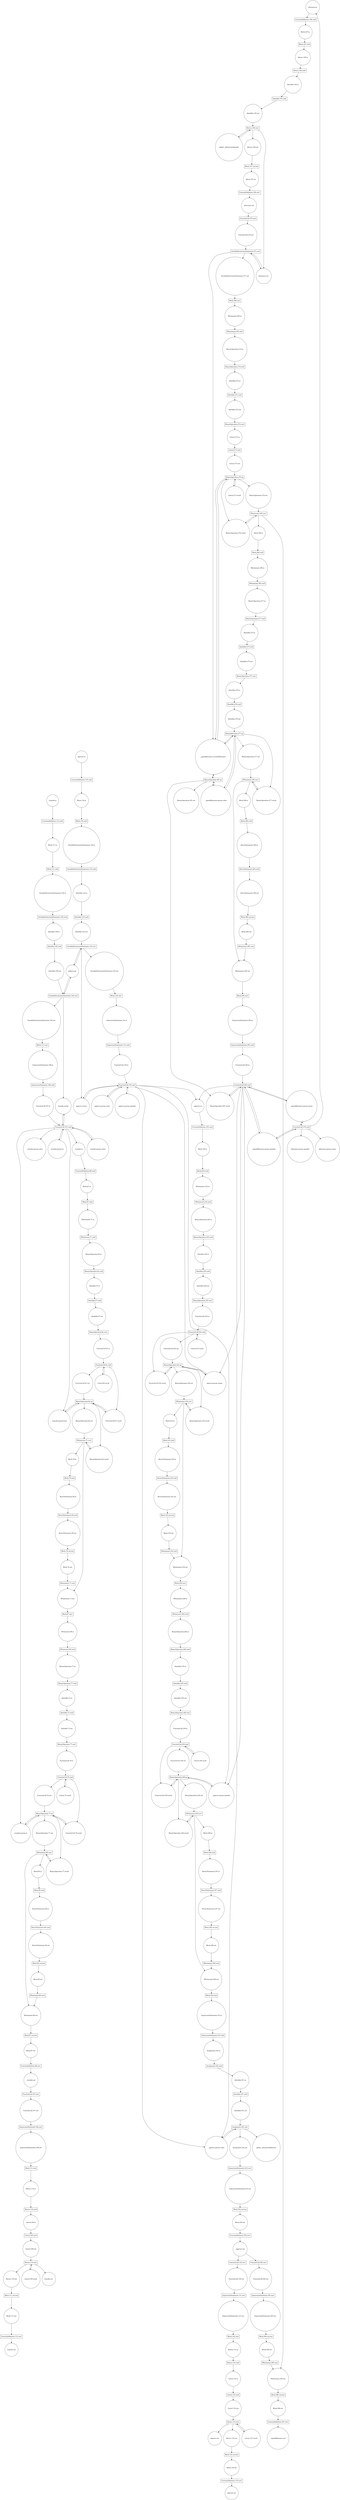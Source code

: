 digraph G {
0[shape=circle, label="allowance.in"];
1[shape=box, label="FunctionDefinition.148.con0"];
2[shape=circle, label="Block.147.in"];
3[shape=box, label="Block.147.con0"];
4[shape=circle, label="Return.146.in"];
5[shape=box, label="Return.146.con0"];
6[shape=circle, label="Identifier.145.in"];
7[shape=box, label="Identifier.145.con0"];
8[shape=circle, label="Identifier.145.out"];
9[shape=box, label="Return.146.con1"];
10[shape=circle, label="Return.146.out"];
11[shape=box, label="Block.147.con.last"];
12[shape=circle, label="Block.147.out"];
13[shape=box, label="FunctionDefinition.148.con1"];
14[shape=circle, label="allowance.out"];
15[shape=box, label="FunctionCall.270.con1"];
16[shape=circle, label="FunctionCall.270.out"];
17[shape=box, label="VariableDeclarationStatement.271.con1"];
18[shape=circle, label="VariableDeclarationStatement.271.out"];
19[shape=box, label="Block.296.con1"];
20[shape=circle, label="IfStatement.295.in"];
21[shape=box, label="IfStatement.295.con0"];
22[shape=circle, label="BinaryOperation.274.in"];
23[shape=box, label="BinaryOperation.274.con0"];
24[shape=circle, label="Identifier.272.in"];
25[shape=box, label="Identifier.272.con0"];
26[shape=circle, label="Identifier.272.out"];
27[shape=box, label="BinaryOperation.274.con1"];
28[shape=circle, label="Literal.273.in"];
29[shape=box, label="Literal.273.con0"];
30[shape=circle, label="Literal.273.out"];
31[shape=box, label="BinaryOperation.274.op"];
32[shape=circle, label="BinaryOperation.274.out"];
33[shape=box, label="IfStatement.295.con1"];
34[shape=circle, label="BinaryOperation.274.result"];
35[shape=circle, label="Block.294.in"];
36[shape=box, label="Block.294.con0"];
37[shape=circle, label="IfStatement.285.in"];
38[shape=box, label="IfStatement.285.con0"];
39[shape=circle, label="BinaryOperation.277.in"];
40[shape=box, label="BinaryOperation.277.con0"];
41[shape=circle, label="Identifier.275.in"];
42[shape=box, label="Identifier.275.con0"];
43[shape=circle, label="Identifier.275.out"];
44[shape=box, label="BinaryOperation.277.con1"];
45[shape=circle, label="Identifier.276.in"];
46[shape=box, label="Identifier.276.con0"];
47[shape=circle, label="Identifier.276.out"];
48[shape=box, label="BinaryOperation.277.op"];
49[shape=circle, label="BinaryOperation.277.out"];
50[shape=box, label="IfStatement.285.con1"];
51[shape=circle, label="BinaryOperation.277.result"];
52[shape=circle, label="Block.284.in"];
53[shape=box, label="Block.284.con0"];
54[shape=circle, label="RevertStatement.283.in"];
55[shape=box, label="RevertStatement.283.con0"];
56[shape=circle, label="RevertStatement.283.out"];
57[shape=box, label="Block.284.con.last"];
58[shape=circle, label="Block.284.out"];
59[shape=box, label="IfStatement.285.con2"];
60[shape=circle, label="IfStatement.285.out"];
61[shape=box, label="Block.294.con1"];
62[shape=circle, label="ExpressionStatement.293.in"];
63[shape=box, label="ExpressionStatement.293.con0"];
64[shape=circle, label="FunctionCall.292.in"];
65[shape=box, label="FunctionCall.292.con0"];
66[shape=circle, label="_approve.in"];
67[shape=box, label="FunctionDefinition.255.con0"];
68[shape=circle, label="Block.254.in"];
69[shape=box, label="Block.254.con0"];
70[shape=circle, label="IfStatement.234.in"];
71[shape=box, label="IfStatement.234.con0"];
72[shape=circle, label="BinaryOperation.225.in"];
73[shape=box, label="BinaryOperation.225.con0"];
74[shape=circle, label="Identifier.220.in"];
75[shape=box, label="Identifier.220.con0"];
76[shape=circle, label="Identifier.220.out"];
77[shape=box, label="BinaryOperation.225.con1"];
78[shape=circle, label="FunctionCall.224.in"];
79[shape=box, label="FunctionCall.224.con0"];
80[shape=circle, label="FunctionCall.224.out"];
81[shape=box, label="BinaryOperation.225.op"];
82[shape=circle, label="BinaryOperation.225.out"];
83[shape=box, label="IfStatement.234.con1"];
84[shape=circle, label="BinaryOperation.225.result"];
85[shape=circle, label="Block.233.in"];
86[shape=box, label="Block.233.con0"];
87[shape=circle, label="RevertStatement.232.in"];
88[shape=box, label="RevertStatement.232.con0"];
89[shape=circle, label="RevertStatement.232.out"];
90[shape=box, label="Block.233.con.last"];
91[shape=circle, label="Block.233.out"];
92[shape=box, label="IfStatement.234.con2"];
93[shape=circle, label="IfStatement.234.out"];
94[shape=box, label="Block.254.con1"];
95[shape=circle, label="IfStatement.249.in"];
96[shape=box, label="IfStatement.249.con0"];
97[shape=circle, label="BinaryOperation.240.in"];
98[shape=box, label="BinaryOperation.240.con0"];
99[shape=circle, label="Identifier.235.in"];
100[shape=box, label="Identifier.235.con0"];
101[shape=circle, label="Identifier.235.out"];
102[shape=box, label="BinaryOperation.240.con1"];
103[shape=circle, label="FunctionCall.239.in"];
104[shape=box, label="FunctionCall.239.con0"];
105[shape=circle, label="FunctionCall.239.out"];
106[shape=box, label="BinaryOperation.240.op"];
107[shape=circle, label="BinaryOperation.240.out"];
108[shape=box, label="IfStatement.249.con1"];
109[shape=circle, label="BinaryOperation.240.result"];
110[shape=circle, label="Block.248.in"];
111[shape=box, label="Block.248.con0"];
112[shape=circle, label="RevertStatement.247.in"];
113[shape=box, label="RevertStatement.247.con0"];
114[shape=circle, label="RevertStatement.247.out"];
115[shape=box, label="Block.248.con.last"];
116[shape=circle, label="Block.248.out"];
117[shape=box, label="IfStatement.249.con2"];
118[shape=circle, label="IfStatement.249.out"];
119[shape=box, label="Block.254.con2"];
120[shape=circle, label="ExpressionStatement.253.in"];
121[shape=box, label="ExpressionStatement.253.con0"];
122[shape=circle, label="Assignment.252.in"];
123[shape=box, label="Assignment.252.con0"];
124[shape=circle, label="Identifier.251.in"];
125[shape=box, label="Identifier.251.con0"];
126[shape=circle, label="Identifier.251.out"];
127[shape=box, label="Assignment.252.con1"];
128[shape=circle, label="global._allowancesReceiver"];
129[shape=circle, label="_approve.param.value"];
130[shape=circle, label="Assignment.252.out"];
131[shape=box, label="ExpressionStatement.253.con1"];
132[shape=circle, label="ExpressionStatement.253.out"];
133[shape=box, label="Block.254.con.last"];
134[shape=circle, label="Block.254.out"];
135[shape=box, label="FunctionDefinition.255.con1"];
136[shape=circle, label="_approve.out"];
137[shape=box, label="FunctionCall.130.con1"];
138[shape=circle, label="FunctionCall.130.out"];
139[shape=box, label="ExpressionStatement.131.con1"];
140[shape=circle, label="ExpressionStatement.131.out"];
141[shape=box, label="Block.134.con2"];
142[shape=circle, label="Return.133.in"];
143[shape=box, label="Return.133.con0"];
144[shape=circle, label="Literal.132.in"];
145[shape=box, label="Literal.132.con0"];
146[shape=circle, label="Literal.132.out"];
147[shape=box, label="Return.133.con1"];
148[shape=circle, label="Return.133.out"];
149[shape=box, label="Block.134.con.last"];
150[shape=circle, label="Block.134.out"];
151[shape=box, label="FunctionDefinition.135.con1"];
152[shape=circle, label="approve.out"];
153[shape=circle, label="Literal.132.result"];
154[shape=circle, label="approve.ret."];
155[shape=box, label="FunctionCall.292.con1"];
156[shape=circle, label="FunctionCall.292.out"];
157[shape=box, label="ExpressionStatement.293.con1"];
158[shape=circle, label="ExpressionStatement.293.out"];
159[shape=box, label="Block.294.con.last"];
160[shape=circle, label="Block.294.out"];
161[shape=box, label="IfStatement.295.con2"];
162[shape=circle, label="IfStatement.295.out"];
163[shape=box, label="Block.296.con.last"];
164[shape=circle, label="Block.296.out"];
165[shape=box, label="FunctionDefinition.297.con1"];
166[shape=circle, label="_spendAllowance.out"];
167[shape=circle, label="_approve.param.spender"];
168[shape=circle, label="FunctionCall.239.result"];
169[shape=circle, label="Literal.238.result"];
170[shape=circle, label="_approve.param.owner"];
171[shape=circle, label="FunctionCall.224.result"];
172[shape=circle, label="Literal.223.result"];
173[shape=circle, label="_spendAllowance.param.owner"];
174[shape=box, label="FunctionCall.270.con0"];
175[shape=circle, label="allowance.param.owner"];
176[shape=circle, label="_spendAllowance.param.spender"];
177[shape=circle, label="allowance.param.spender"];
178[shape=circle, label="BinaryOperation.291.result"];
179[shape=circle, label="_spendAllowance.currentAllowance"];
180[shape=box, label="BinaryOperation.291.op"];
181[shape=circle, label="BinaryOperation.291.out"];
182[shape=circle, label="_spendAllowance.param.value"];
183[shape=circle, label="Literal.273.result"];
184[shape=circle, label="allowance.ret."];
185[shape=circle, label="global._allowancesSpender"];
186[shape=circle, label="approve.in"];
187[shape=box, label="FunctionDefinition.135.con0"];
188[shape=circle, label="Block.134.in"];
189[shape=box, label="Block.134.con0"];
190[shape=circle, label="VariableDeclarationStatement.125.in"];
191[shape=box, label="VariableDeclarationStatement.125.con0"];
192[shape=circle, label="Identifier.123.in"];
193[shape=box, label="Identifier.123.con0"];
194[shape=circle, label="Identifier.123.out"];
195[shape=box, label="VariableDeclarationStatement.125.con1"];
196[shape=circle, label="VariableDeclarationStatement.125.out"];
197[shape=box, label="Block.134.con1"];
198[shape=circle, label="ExpressionStatement.131.in"];
199[shape=box, label="ExpressionStatement.131.con0"];
200[shape=circle, label="FunctionCall.130.in"];
201[shape=box, label="FunctionCall.130.con0"];
202[shape=circle, label="approve.owner"];
203[shape=circle, label="approve.param.spender"];
204[shape=circle, label="approve.param.value"];
205[shape=circle, label="global.msg"];
206[shape=box, label="VariableDeclarationStatement.102.con1"];
207[shape=circle, label="VariableDeclarationStatement.102.out"];
208[shape=box, label="Block.111.con1"];
209[shape=circle, label="ExpressionStatement.108.in"];
210[shape=box, label="ExpressionStatement.108.con0"];
211[shape=circle, label="FunctionCall.107.in"];
212[shape=box, label="FunctionCall.107.con0"];
213[shape=circle, label="_transfer.in"];
214[shape=box, label="FunctionDefinition.88.con0"];
215[shape=circle, label="Block.87.in"];
216[shape=box, label="Block.87.con0"];
217[shape=circle, label="IfStatement.71.in"];
218[shape=box, label="IfStatement.71.con0"];
219[shape=circle, label="BinaryOperation.62.in"];
220[shape=box, label="BinaryOperation.62.con0"];
221[shape=circle, label="Identifier.57.in"];
222[shape=box, label="Identifier.57.con0"];
223[shape=circle, label="Identifier.57.out"];
224[shape=box, label="BinaryOperation.62.con1"];
225[shape=circle, label="FunctionCall.61.in"];
226[shape=box, label="FunctionCall.61.con0"];
227[shape=circle, label="FunctionCall.61.out"];
228[shape=box, label="BinaryOperation.62.op"];
229[shape=circle, label="BinaryOperation.62.out"];
230[shape=box, label="IfStatement.71.con1"];
231[shape=circle, label="BinaryOperation.62.result"];
232[shape=circle, label="Block.70.in"];
233[shape=box, label="Block.70.con0"];
234[shape=circle, label="RevertStatement.69.in"];
235[shape=box, label="RevertStatement.69.con0"];
236[shape=circle, label="RevertStatement.69.out"];
237[shape=box, label="Block.70.con.last"];
238[shape=circle, label="Block.70.out"];
239[shape=box, label="IfStatement.71.con2"];
240[shape=circle, label="IfStatement.71.out"];
241[shape=box, label="Block.87.con1"];
242[shape=circle, label="IfStatement.86.in"];
243[shape=box, label="IfStatement.86.con0"];
244[shape=circle, label="BinaryOperation.77.in"];
245[shape=box, label="BinaryOperation.77.con0"];
246[shape=circle, label="Identifier.72.in"];
247[shape=box, label="Identifier.72.con0"];
248[shape=circle, label="Identifier.72.out"];
249[shape=box, label="BinaryOperation.77.con1"];
250[shape=circle, label="FunctionCall.76.in"];
251[shape=box, label="FunctionCall.76.con0"];
252[shape=circle, label="FunctionCall.76.out"];
253[shape=box, label="BinaryOperation.77.op"];
254[shape=circle, label="BinaryOperation.77.out"];
255[shape=box, label="IfStatement.86.con1"];
256[shape=circle, label="BinaryOperation.77.result"];
257[shape=circle, label="Block.85.in"];
258[shape=box, label="Block.85.con0"];
259[shape=circle, label="RevertStatement.84.in"];
260[shape=box, label="RevertStatement.84.con0"];
261[shape=circle, label="RevertStatement.84.out"];
262[shape=box, label="Block.85.con.last"];
263[shape=circle, label="Block.85.out"];
264[shape=box, label="IfStatement.86.con2"];
265[shape=circle, label="IfStatement.86.out"];
266[shape=box, label="Block.87.con.last"];
267[shape=circle, label="Block.87.out"];
268[shape=box, label="FunctionDefinition.88.con1"];
269[shape=circle, label="_transfer.out"];
270[shape=box, label="FunctionCall.107.con1"];
271[shape=circle, label="FunctionCall.107.out"];
272[shape=box, label="ExpressionStatement.108.con1"];
273[shape=circle, label="ExpressionStatement.108.out"];
274[shape=box, label="Block.111.con2"];
275[shape=circle, label="Return.110.in"];
276[shape=box, label="Return.110.con0"];
277[shape=circle, label="Literal.109.in"];
278[shape=box, label="Literal.109.con0"];
279[shape=circle, label="Literal.109.out"];
280[shape=box, label="Return.110.con1"];
281[shape=circle, label="Return.110.out"];
282[shape=box, label="Block.111.con.last"];
283[shape=circle, label="Block.111.out"];
284[shape=box, label="FunctionDefinition.112.con1"];
285[shape=circle, label="transfer.out"];
286[shape=circle, label="Literal.109.result"];
287[shape=circle, label="transfer.ret."];
288[shape=circle, label="_transfer.param.to"];
289[shape=circle, label="FunctionCall.76.result"];
290[shape=circle, label="Literal.75.result"];
291[shape=circle, label="_transfer.param.from"];
292[shape=circle, label="FunctionCall.61.result"];
293[shape=circle, label="Literal.60.result"];
294[shape=circle, label="transfer.owner"];
295[shape=circle, label="transfer.param.to"];
296[shape=circle, label="transfer.param.value"];
297[shape=circle, label="_transfer.param.value"];
298[shape=circle, label="transfer.in"];
299[shape=box, label="FunctionDefinition.112.con0"];
300[shape=circle, label="Block.111.in"];
301[shape=box, label="Block.111.con0"];
302[shape=circle, label="VariableDeclarationStatement.102.in"];
303[shape=box, label="VariableDeclarationStatement.102.con0"];
304[shape=circle, label="Identifier.100.in"];
305[shape=box, label="Identifier.100.con0"];
306[shape=circle, label="Identifier.100.out"];
0->1 ;
1->2 ;
2->3 ;
3->4 ;
4->5 ;
5->6 ;
6->7 ;
7->8 ;
8->9 ;
9->10 ;
9->185 ;
9->184 ;
10->11 ;
11->12 ;
12->13 ;
13->14 ;
14->15 ;
15->16 ;
16->17 ;
17->18 ;
17->184 ;
17->179 ;
18->19 ;
19->20 ;
20->21 ;
21->22 ;
22->23 ;
23->24 ;
24->25 ;
25->26 ;
26->27 ;
27->28 ;
28->29 ;
29->30 ;
30->31 ;
31->179 ;
31->32 ;
31->183 ;
31->34 ;
32->33 ;
33->34 ;
33->35 ;
33->162 ;
34->33 ;
35->36 ;
36->37 ;
37->38 ;
38->39 ;
39->40 ;
40->41 ;
41->42 ;
42->43 ;
43->44 ;
44->45 ;
45->46 ;
46->47 ;
47->48 ;
48->49 ;
48->179 ;
48->182 ;
48->51 ;
49->50 ;
50->51 ;
50->52 ;
50->60 ;
51->50 ;
52->53 ;
53->54 ;
54->55 ;
55->56 ;
56->57 ;
57->58 ;
58->59 ;
59->60 ;
60->61 ;
61->62 ;
62->63 ;
63->64 ;
64->65 ;
65->66 ;
65->176 ;
65->173 ;
65->170 ;
65->167 ;
65->178 ;
65->129 ;
66->67 ;
67->68 ;
68->69 ;
69->70 ;
70->71 ;
71->72 ;
72->73 ;
73->74 ;
74->75 ;
75->76 ;
76->77 ;
77->78 ;
78->79 ;
79->80 ;
79->172 ;
79->171 ;
80->81 ;
81->82 ;
81->170 ;
81->171 ;
81->84 ;
82->83 ;
83->84 ;
83->85 ;
83->93 ;
84->83 ;
85->86 ;
86->87 ;
87->88 ;
88->89 ;
89->90 ;
90->91 ;
91->92 ;
92->93 ;
93->94 ;
94->95 ;
95->96 ;
96->97 ;
97->98 ;
98->99 ;
99->100 ;
100->101 ;
101->102 ;
102->103 ;
103->104 ;
104->105 ;
104->169 ;
104->168 ;
105->106 ;
106->107 ;
106->167 ;
106->168 ;
106->109 ;
107->108 ;
108->109 ;
108->110 ;
108->118 ;
109->108 ;
110->111 ;
111->112 ;
112->113 ;
113->114 ;
114->115 ;
115->116 ;
116->117 ;
117->118 ;
118->119 ;
119->120 ;
120->121 ;
121->122 ;
122->123 ;
123->124 ;
124->125 ;
125->126 ;
126->127 ;
127->128 ;
127->129 ;
127->130 ;
129->127 ;
130->131 ;
131->132 ;
132->133 ;
133->134 ;
134->135 ;
135->136 ;
136->137 ;
136->155 ;
137->138 ;
138->139 ;
139->140 ;
140->141 ;
141->142 ;
142->143 ;
143->144 ;
144->145 ;
145->146 ;
146->147 ;
147->148 ;
147->153 ;
147->154 ;
148->149 ;
149->150 ;
150->151 ;
151->152 ;
153->147 ;
155->156 ;
156->157 ;
157->158 ;
158->159 ;
159->160 ;
160->161 ;
161->162 ;
162->163 ;
163->164 ;
164->165 ;
165->166 ;
167->106 ;
168->106 ;
169->104 ;
170->81 ;
171->81 ;
172->79 ;
173->174 ;
173->65 ;
174->0 ;
174->175 ;
174->176 ;
174->177 ;
174->173 ;
176->174 ;
176->65 ;
178->65 ;
179->31 ;
179->48 ;
179->180 ;
180->181 ;
180->182 ;
180->178 ;
180->179 ;
182->48 ;
182->180 ;
183->31 ;
184->17 ;
185->9 ;
186->187 ;
187->188 ;
188->189 ;
189->190 ;
190->191 ;
191->192 ;
192->193 ;
193->194 ;
194->195 ;
195->196 ;
195->205 ;
195->202 ;
196->197 ;
197->198 ;
198->199 ;
199->200 ;
200->201 ;
201->66 ;
201->202 ;
201->170 ;
201->203 ;
201->167 ;
201->204 ;
201->129 ;
202->201 ;
203->201 ;
204->201 ;
205->206 ;
205->195 ;
206->207 ;
206->294 ;
206->205 ;
207->208 ;
208->209 ;
209->210 ;
210->211 ;
211->212 ;
212->213 ;
212->294 ;
212->291 ;
212->295 ;
212->288 ;
212->296 ;
212->297 ;
213->214 ;
214->215 ;
215->216 ;
216->217 ;
217->218 ;
218->219 ;
219->220 ;
220->221 ;
221->222 ;
222->223 ;
223->224 ;
224->225 ;
225->226 ;
226->227 ;
226->293 ;
226->292 ;
227->228 ;
228->229 ;
228->291 ;
228->292 ;
228->231 ;
229->230 ;
230->231 ;
230->232 ;
230->240 ;
231->230 ;
232->233 ;
233->234 ;
234->235 ;
235->236 ;
236->237 ;
237->238 ;
238->239 ;
239->240 ;
240->241 ;
241->242 ;
242->243 ;
243->244 ;
244->245 ;
245->246 ;
246->247 ;
247->248 ;
248->249 ;
249->250 ;
250->251 ;
251->252 ;
251->290 ;
251->289 ;
252->253 ;
253->254 ;
253->288 ;
253->289 ;
253->256 ;
254->255 ;
255->256 ;
255->257 ;
255->265 ;
256->255 ;
257->258 ;
258->259 ;
259->260 ;
260->261 ;
261->262 ;
262->263 ;
263->264 ;
264->265 ;
265->266 ;
266->267 ;
267->268 ;
268->269 ;
269->270 ;
270->271 ;
271->272 ;
272->273 ;
273->274 ;
274->275 ;
275->276 ;
276->277 ;
277->278 ;
278->279 ;
279->280 ;
280->281 ;
280->286 ;
280->287 ;
281->282 ;
282->283 ;
283->284 ;
284->285 ;
286->280 ;
288->253 ;
289->253 ;
290->251 ;
291->228 ;
292->228 ;
293->226 ;
294->212 ;
295->212 ;
296->212 ;
298->299 ;
299->300 ;
300->301 ;
301->302 ;
302->303 ;
303->304 ;
304->305 ;
305->306 ;
306->206 ;
}
